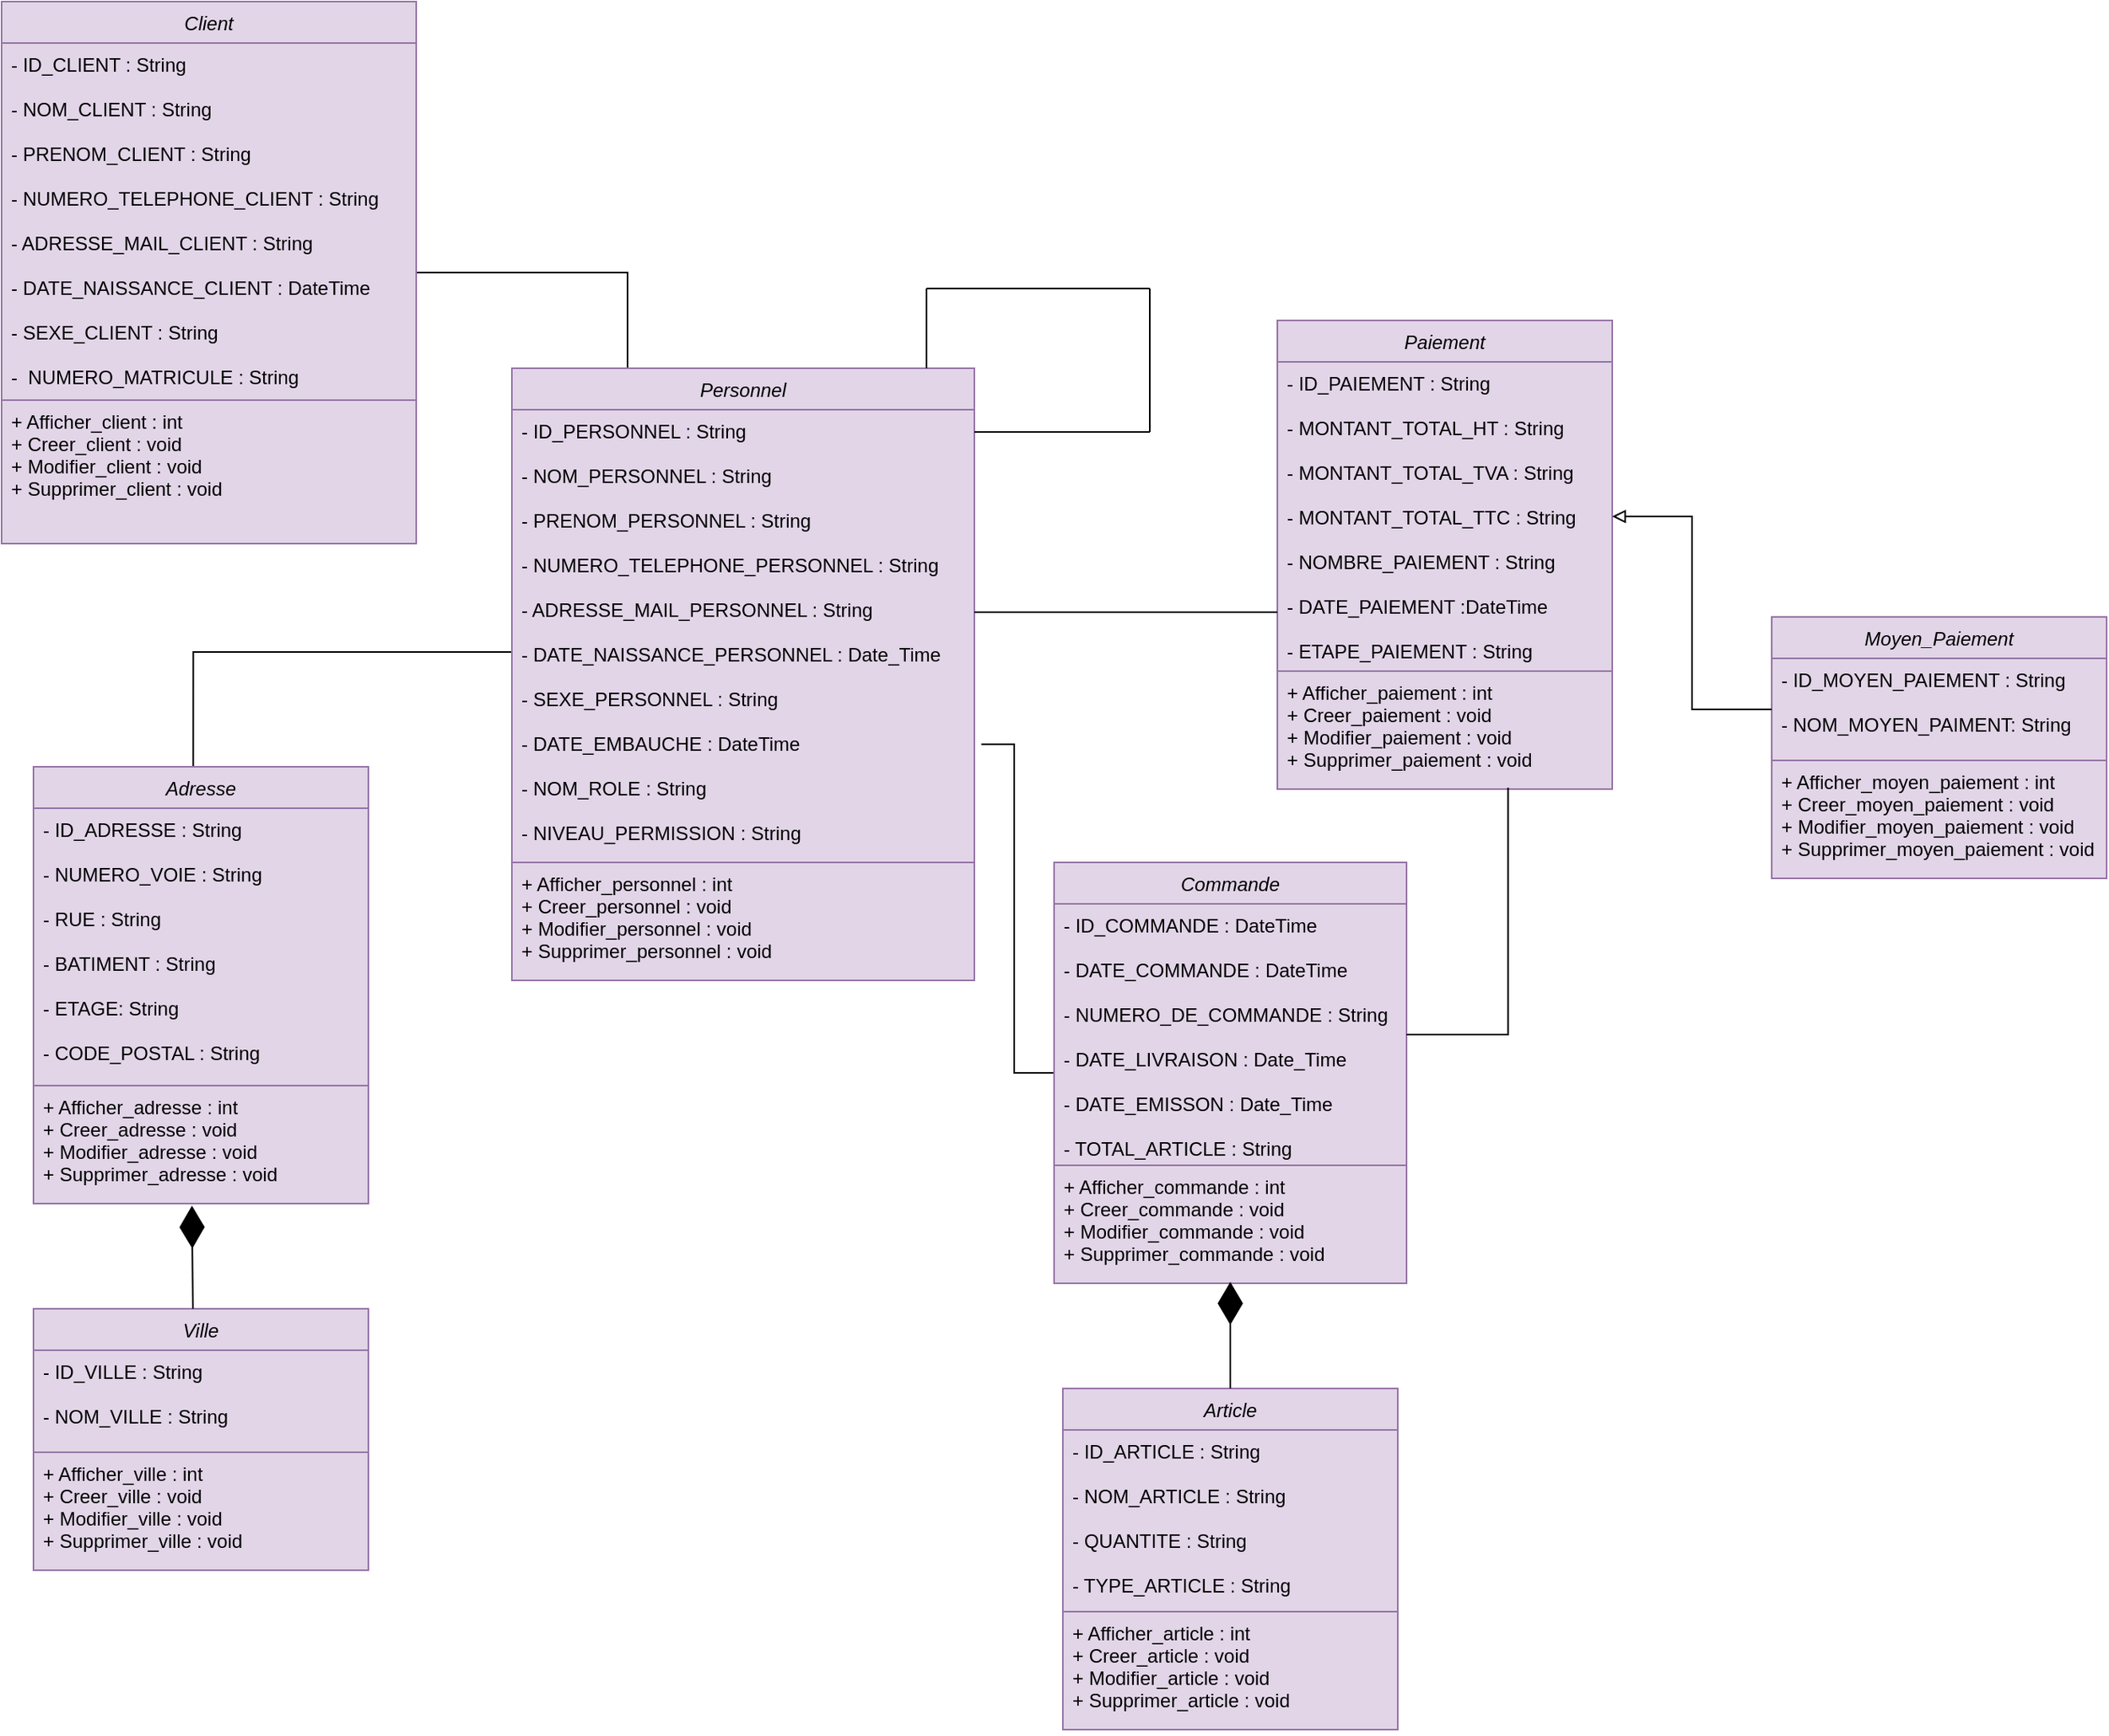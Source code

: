 <mxfile version="13.9.9" type="device"><diagram id="C5RBs43oDa-KdzZeNtuy" name="Page-1"><mxGraphModel dx="3730" dy="2367" grid="1" gridSize="10" guides="1" tooltips="1" connect="1" arrows="1" fold="1" page="1" pageScale="1" pageWidth="827" pageHeight="1169" math="0" shadow="0"><root><mxCell id="WIyWlLk6GJQsqaUBKTNV-0"/><mxCell id="WIyWlLk6GJQsqaUBKTNV-1" parent="WIyWlLk6GJQsqaUBKTNV-0"/><mxCell id="4dUDwxlywo7OU3uR-ZEg-53" style="edgeStyle=orthogonalEdgeStyle;rounded=0;orthogonalLoop=1;jettySize=auto;html=1;entryX=0.25;entryY=0;entryDx=0;entryDy=0;endArrow=none;endFill=0;" edge="1" parent="WIyWlLk6GJQsqaUBKTNV-1" source="zkfFHV4jXpPFQw0GAbJ--0" target="4dUDwxlywo7OU3uR-ZEg-13"><mxGeometry relative="1" as="geometry"/></mxCell><mxCell id="zkfFHV4jXpPFQw0GAbJ--0" value="Client" style="swimlane;fontStyle=2;align=center;verticalAlign=top;childLayout=stackLayout;horizontal=1;startSize=26;horizontalStack=0;resizeParent=1;resizeLast=0;collapsible=1;marginBottom=0;rounded=0;shadow=0;strokeWidth=1;fillColor=#e1d5e7;strokeColor=#9673a6;" parent="WIyWlLk6GJQsqaUBKTNV-1" vertex="1"><mxGeometry x="-1200" y="-970" width="260" height="340" as="geometry"><mxRectangle x="230" y="140" width="160" height="26" as="alternateBounds"/></mxGeometry></mxCell><mxCell id="zkfFHV4jXpPFQw0GAbJ--3" value="- ID_CLIENT : String&#10;&#10;- NOM_CLIENT : String&#10;&#10;- PRENOM_CLIENT : String&#10;&#10;- NUMERO_TELEPHONE_CLIENT : String&#10;&#10;- ADRESSE_MAIL_CLIENT : String&#10;&#10;- DATE_NAISSANCE_CLIENT : DateTime&#10;&#10;- SEXE_CLIENT : String&#10;&#10;-  NUMERO_MATRICULE : String" style="text;align=left;verticalAlign=top;spacingLeft=4;spacingRight=4;overflow=hidden;rotatable=0;points=[[0,0.5],[1,0.5]];portConstraint=eastwest;rounded=0;shadow=0;html=0;fillColor=#e1d5e7;strokeColor=#9673a6;" parent="zkfFHV4jXpPFQw0GAbJ--0" vertex="1"><mxGeometry y="26" width="260" height="224" as="geometry"/></mxCell><mxCell id="zkfFHV4jXpPFQw0GAbJ--4" value="" style="line;html=1;strokeWidth=1;align=left;verticalAlign=middle;spacingTop=-1;spacingLeft=3;spacingRight=3;rotatable=0;labelPosition=right;points=[];portConstraint=eastwest;" parent="zkfFHV4jXpPFQw0GAbJ--0" vertex="1"><mxGeometry y="250" width="260" as="geometry"/></mxCell><mxCell id="zkfFHV4jXpPFQw0GAbJ--5" value="+ Afficher_client : int&#10;+ Creer_client : void&#10;+ Modifier_client : void&#10;+ Supprimer_client : void&#10;&#10;" style="text;align=left;verticalAlign=top;spacingLeft=4;spacingRight=4;overflow=hidden;rotatable=0;points=[[0,0.5],[1,0.5]];portConstraint=eastwest;fillColor=#e1d5e7;strokeColor=#9673a6;" parent="zkfFHV4jXpPFQw0GAbJ--0" vertex="1"><mxGeometry y="250" width="260" height="90" as="geometry"/></mxCell><mxCell id="4dUDwxlywo7OU3uR-ZEg-61" style="edgeStyle=orthogonalEdgeStyle;rounded=0;orthogonalLoop=1;jettySize=auto;html=1;entryX=1.015;entryY=0.739;entryDx=0;entryDy=0;entryPerimeter=0;endArrow=none;endFill=0;" edge="1" parent="WIyWlLk6GJQsqaUBKTNV-1" source="4dUDwxlywo7OU3uR-ZEg-1" target="4dUDwxlywo7OU3uR-ZEg-16"><mxGeometry relative="1" as="geometry"/></mxCell><mxCell id="4dUDwxlywo7OU3uR-ZEg-1" value="Commande" style="swimlane;fontStyle=2;align=center;verticalAlign=top;childLayout=stackLayout;horizontal=1;startSize=26;horizontalStack=0;resizeParent=1;resizeLast=0;collapsible=1;marginBottom=0;rounded=0;shadow=0;strokeWidth=1;fillColor=#e1d5e7;strokeColor=#9673a6;" vertex="1" parent="WIyWlLk6GJQsqaUBKTNV-1"><mxGeometry x="-540" y="-430" width="221" height="264" as="geometry"><mxRectangle x="230" y="140" width="160" height="26" as="alternateBounds"/></mxGeometry></mxCell><mxCell id="4dUDwxlywo7OU3uR-ZEg-4" value="- ID_COMMANDE : DateTime&#10;&#10;- DATE_COMMANDE : DateTime&#10;&#10;- NUMERO_DE_COMMANDE : String&#10;&#10;- DATE_LIVRAISON : Date_Time&#10;&#10;- DATE_EMISSON : Date_Time&#10;&#10;- TOTAL_ARTICLE : String&#10;" style="text;align=left;verticalAlign=top;spacingLeft=4;spacingRight=4;overflow=hidden;rotatable=0;points=[[0,0.5],[1,0.5]];portConstraint=eastwest;rounded=0;shadow=0;html=0;fillColor=#e1d5e7;strokeColor=#9673a6;" vertex="1" parent="4dUDwxlywo7OU3uR-ZEg-1"><mxGeometry y="26" width="221" height="164" as="geometry"/></mxCell><mxCell id="4dUDwxlywo7OU3uR-ZEg-5" value="" style="line;html=1;strokeWidth=1;align=left;verticalAlign=middle;spacingTop=-1;spacingLeft=3;spacingRight=3;rotatable=0;labelPosition=right;points=[];portConstraint=eastwest;" vertex="1" parent="4dUDwxlywo7OU3uR-ZEg-1"><mxGeometry y="190" width="221" as="geometry"/></mxCell><mxCell id="4dUDwxlywo7OU3uR-ZEg-6" value="+ Afficher_commande : int&#10;+ Creer_commande : void&#10;+ Modifier_commande : void&#10;+ Supprimer_commande : void&#10;&#10;" style="text;align=left;verticalAlign=top;spacingLeft=4;spacingRight=4;overflow=hidden;rotatable=0;points=[[0,0.5],[1,0.5]];portConstraint=eastwest;fillColor=#e1d5e7;strokeColor=#9673a6;" vertex="1" parent="4dUDwxlywo7OU3uR-ZEg-1"><mxGeometry y="190" width="221" height="74" as="geometry"/></mxCell><mxCell id="4dUDwxlywo7OU3uR-ZEg-54" style="edgeStyle=orthogonalEdgeStyle;rounded=0;orthogonalLoop=1;jettySize=auto;html=1;endArrow=none;endFill=0;exitX=0.477;exitY=0.002;exitDx=0;exitDy=0;exitPerimeter=0;" edge="1" parent="WIyWlLk6GJQsqaUBKTNV-1" source="4dUDwxlywo7OU3uR-ZEg-7" target="4dUDwxlywo7OU3uR-ZEg-16"><mxGeometry relative="1" as="geometry"><Array as="points"><mxPoint x="-1080" y="-562"/></Array></mxGeometry></mxCell><mxCell id="4dUDwxlywo7OU3uR-ZEg-7" value="Adresse" style="swimlane;fontStyle=2;align=center;verticalAlign=top;childLayout=stackLayout;horizontal=1;startSize=26;horizontalStack=0;resizeParent=1;resizeLast=0;collapsible=1;marginBottom=0;rounded=0;shadow=0;strokeWidth=1;fillColor=#e1d5e7;strokeColor=#9673a6;" vertex="1" parent="WIyWlLk6GJQsqaUBKTNV-1"><mxGeometry x="-1180" y="-490" width="210" height="274" as="geometry"><mxRectangle x="230" y="140" width="160" height="26" as="alternateBounds"/></mxGeometry></mxCell><mxCell id="4dUDwxlywo7OU3uR-ZEg-10" value="- ID_ADRESSE : String&#10;&#10;- NUMERO_VOIE : String&#10;&#10;- RUE : String&#10;&#10;- BATIMENT : String&#10;&#10;- ETAGE: String&#10;&#10;- CODE_POSTAL : String&#10;" style="text;align=left;verticalAlign=top;spacingLeft=4;spacingRight=4;overflow=hidden;rotatable=0;points=[[0,0.5],[1,0.5]];portConstraint=eastwest;rounded=0;shadow=0;html=0;fillColor=#e1d5e7;strokeColor=#9673a6;" vertex="1" parent="4dUDwxlywo7OU3uR-ZEg-7"><mxGeometry y="26" width="210" height="174" as="geometry"/></mxCell><mxCell id="4dUDwxlywo7OU3uR-ZEg-11" value="" style="line;html=1;strokeWidth=1;align=left;verticalAlign=middle;spacingTop=-1;spacingLeft=3;spacingRight=3;rotatable=0;labelPosition=right;points=[];portConstraint=eastwest;" vertex="1" parent="4dUDwxlywo7OU3uR-ZEg-7"><mxGeometry y="200" width="210" as="geometry"/></mxCell><mxCell id="4dUDwxlywo7OU3uR-ZEg-12" value="+ Afficher_adresse : int&#10;+ Creer_adresse : void&#10;+ Modifier_adresse : void&#10;+ Supprimer_adresse : void&#10;&#10;" style="text;align=left;verticalAlign=top;spacingLeft=4;spacingRight=4;overflow=hidden;rotatable=0;points=[[0,0.5],[1,0.5]];portConstraint=eastwest;fillColor=#e1d5e7;strokeColor=#9673a6;" vertex="1" parent="4dUDwxlywo7OU3uR-ZEg-7"><mxGeometry y="200" width="210" height="74" as="geometry"/></mxCell><mxCell id="4dUDwxlywo7OU3uR-ZEg-13" value="Personnel" style="swimlane;fontStyle=2;align=center;verticalAlign=top;childLayout=stackLayout;horizontal=1;startSize=26;horizontalStack=0;resizeParent=1;resizeLast=0;collapsible=1;marginBottom=0;rounded=0;shadow=0;strokeWidth=1;fillColor=#e1d5e7;strokeColor=#9673a6;" vertex="1" parent="WIyWlLk6GJQsqaUBKTNV-1"><mxGeometry x="-880" y="-740" width="290" height="384" as="geometry"><mxRectangle x="230" y="140" width="160" height="26" as="alternateBounds"/></mxGeometry></mxCell><mxCell id="4dUDwxlywo7OU3uR-ZEg-16" value="- ID_PERSONNEL : String&#10;&#10;- NOM_PERSONNEL : String&#10;&#10;- PRENOM_PERSONNEL : String&#10;&#10;- NUMERO_TELEPHONE_PERSONNEL : String&#10;&#10;- ADRESSE_MAIL_PERSONNEL : String&#10;&#10;- DATE_NAISSANCE_PERSONNEL : Date_Time&#10;&#10;- SEXE_PERSONNEL : String&#10;&#10;- DATE_EMBAUCHE : DateTime&#10;&#10;- NOM_ROLE : String&#10;&#10;- NIVEAU_PERMISSION : String&#10;&#10; " style="text;align=left;verticalAlign=top;spacingLeft=4;spacingRight=4;overflow=hidden;rotatable=0;points=[[0,0.5],[1,0.5]];portConstraint=eastwest;rounded=0;shadow=0;html=0;fillColor=#e1d5e7;strokeColor=#9673a6;" vertex="1" parent="4dUDwxlywo7OU3uR-ZEg-13"><mxGeometry y="26" width="290" height="284" as="geometry"/></mxCell><mxCell id="4dUDwxlywo7OU3uR-ZEg-17" value="" style="line;html=1;strokeWidth=1;align=left;verticalAlign=middle;spacingTop=-1;spacingLeft=3;spacingRight=3;rotatable=0;labelPosition=right;points=[];portConstraint=eastwest;" vertex="1" parent="4dUDwxlywo7OU3uR-ZEg-13"><mxGeometry y="310" width="290" as="geometry"/></mxCell><mxCell id="4dUDwxlywo7OU3uR-ZEg-18" value="+ Afficher_personnel : int&#10;+ Creer_personnel : void&#10;+ Modifier_personnel : void&#10;+ Supprimer_personnel : void&#10;&#10;" style="text;align=left;verticalAlign=top;spacingLeft=4;spacingRight=4;overflow=hidden;rotatable=0;points=[[0,0.5],[1,0.5]];portConstraint=eastwest;fillColor=#e1d5e7;strokeColor=#9673a6;" vertex="1" parent="4dUDwxlywo7OU3uR-ZEg-13"><mxGeometry y="310" width="290" height="74" as="geometry"/></mxCell><mxCell id="4dUDwxlywo7OU3uR-ZEg-19" value="Ville" style="swimlane;fontStyle=2;align=center;verticalAlign=top;childLayout=stackLayout;horizontal=1;startSize=26;horizontalStack=0;resizeParent=1;resizeLast=0;collapsible=1;marginBottom=0;rounded=0;shadow=0;strokeWidth=1;fillColor=#e1d5e7;strokeColor=#9673a6;" vertex="1" parent="WIyWlLk6GJQsqaUBKTNV-1"><mxGeometry x="-1180" y="-150" width="210" height="164" as="geometry"><mxRectangle x="230" y="140" width="160" height="26" as="alternateBounds"/></mxGeometry></mxCell><mxCell id="4dUDwxlywo7OU3uR-ZEg-20" value="- ID_VILLE : String&#10;&#10;- NOM_VILLE : String&#10;" style="text;align=left;verticalAlign=top;spacingLeft=4;spacingRight=4;overflow=hidden;rotatable=0;points=[[0,0.5],[1,0.5]];portConstraint=eastwest;rounded=0;shadow=0;html=0;fillColor=#e1d5e7;strokeColor=#9673a6;" vertex="1" parent="4dUDwxlywo7OU3uR-ZEg-19"><mxGeometry y="26" width="210" height="64" as="geometry"/></mxCell><mxCell id="4dUDwxlywo7OU3uR-ZEg-21" value="" style="line;html=1;strokeWidth=1;align=left;verticalAlign=middle;spacingTop=-1;spacingLeft=3;spacingRight=3;rotatable=0;labelPosition=right;points=[];portConstraint=eastwest;" vertex="1" parent="4dUDwxlywo7OU3uR-ZEg-19"><mxGeometry y="90" width="210" as="geometry"/></mxCell><mxCell id="4dUDwxlywo7OU3uR-ZEg-22" value="+ Afficher_ville : int&#10;+ Creer_ville : void&#10;+ Modifier_ville : void&#10;+ Supprimer_ville : void&#10;&#10;" style="text;align=left;verticalAlign=top;spacingLeft=4;spacingRight=4;overflow=hidden;rotatable=0;points=[[0,0.5],[1,0.5]];portConstraint=eastwest;fillColor=#e1d5e7;strokeColor=#9673a6;" vertex="1" parent="4dUDwxlywo7OU3uR-ZEg-19"><mxGeometry y="90" width="210" height="74" as="geometry"/></mxCell><mxCell id="4dUDwxlywo7OU3uR-ZEg-23" value="Article" style="swimlane;fontStyle=2;align=center;verticalAlign=top;childLayout=stackLayout;horizontal=1;startSize=26;horizontalStack=0;resizeParent=1;resizeLast=0;collapsible=1;marginBottom=0;rounded=0;shadow=0;strokeWidth=1;fillColor=#e1d5e7;strokeColor=#9673a6;" vertex="1" parent="WIyWlLk6GJQsqaUBKTNV-1"><mxGeometry x="-534.5" y="-100" width="210" height="214" as="geometry"><mxRectangle x="230" y="140" width="160" height="26" as="alternateBounds"/></mxGeometry></mxCell><mxCell id="4dUDwxlywo7OU3uR-ZEg-24" value="- ID_ARTICLE : String&#10;&#10;- NOM_ARTICLE : String&#10;&#10;- QUANTITE : String&#10;&#10;- TYPE_ARTICLE : String&#10;" style="text;align=left;verticalAlign=top;spacingLeft=4;spacingRight=4;overflow=hidden;rotatable=0;points=[[0,0.5],[1,0.5]];portConstraint=eastwest;rounded=0;shadow=0;html=0;fillColor=#e1d5e7;strokeColor=#9673a6;" vertex="1" parent="4dUDwxlywo7OU3uR-ZEg-23"><mxGeometry y="26" width="210" height="114" as="geometry"/></mxCell><mxCell id="4dUDwxlywo7OU3uR-ZEg-25" value="" style="line;html=1;strokeWidth=1;align=left;verticalAlign=middle;spacingTop=-1;spacingLeft=3;spacingRight=3;rotatable=0;labelPosition=right;points=[];portConstraint=eastwest;" vertex="1" parent="4dUDwxlywo7OU3uR-ZEg-23"><mxGeometry y="140" width="210" as="geometry"/></mxCell><mxCell id="4dUDwxlywo7OU3uR-ZEg-26" value="+ Afficher_article : int&#10;+ Creer_article : void&#10;+ Modifier_article : void&#10;+ Supprimer_article : void&#10;&#10;" style="text;align=left;verticalAlign=top;spacingLeft=4;spacingRight=4;overflow=hidden;rotatable=0;points=[[0,0.5],[1,0.5]];portConstraint=eastwest;fillColor=#e1d5e7;strokeColor=#9673a6;" vertex="1" parent="4dUDwxlywo7OU3uR-ZEg-23"><mxGeometry y="140" width="210" height="74" as="geometry"/></mxCell><mxCell id="4dUDwxlywo7OU3uR-ZEg-27" value="Paiement" style="swimlane;fontStyle=2;align=center;verticalAlign=top;childLayout=stackLayout;horizontal=1;startSize=26;horizontalStack=0;resizeParent=1;resizeLast=0;collapsible=1;marginBottom=0;rounded=0;shadow=0;strokeWidth=1;fillColor=#e1d5e7;strokeColor=#9673a6;" vertex="1" parent="WIyWlLk6GJQsqaUBKTNV-1"><mxGeometry x="-400" y="-770" width="210" height="294" as="geometry"><mxRectangle x="230" y="140" width="160" height="26" as="alternateBounds"/></mxGeometry></mxCell><mxCell id="4dUDwxlywo7OU3uR-ZEg-28" value="- ID_PAIEMENT : String&#10;&#10;- MONTANT_TOTAL_HT : String&#10;&#10;- MONTANT_TOTAL_TVA : String&#10;&#10;- MONTANT_TOTAL_TTC : String&#10;&#10;- NOMBRE_PAIEMENT : String&#10;&#10;- DATE_PAIEMENT :DateTime&#10;&#10;- ETAPE_PAIEMENT : String&#10;" style="text;align=left;verticalAlign=top;spacingLeft=4;spacingRight=4;overflow=hidden;rotatable=0;points=[[0,0.5],[1,0.5]];portConstraint=eastwest;rounded=0;shadow=0;html=0;fillColor=#e1d5e7;strokeColor=#9673a6;" vertex="1" parent="4dUDwxlywo7OU3uR-ZEg-27"><mxGeometry y="26" width="210" height="194" as="geometry"/></mxCell><mxCell id="4dUDwxlywo7OU3uR-ZEg-29" value="" style="line;html=1;strokeWidth=1;align=left;verticalAlign=middle;spacingTop=-1;spacingLeft=3;spacingRight=3;rotatable=0;labelPosition=right;points=[];portConstraint=eastwest;" vertex="1" parent="4dUDwxlywo7OU3uR-ZEg-27"><mxGeometry y="220" width="210" as="geometry"/></mxCell><mxCell id="4dUDwxlywo7OU3uR-ZEg-30" value="+ Afficher_paiement : int&#10;+ Creer_paiement : void&#10;+ Modifier_paiement : void&#10;+ Supprimer_paiement : void&#10;&#10;" style="text;align=left;verticalAlign=top;spacingLeft=4;spacingRight=4;overflow=hidden;rotatable=0;points=[[0,0.5],[1,0.5]];portConstraint=eastwest;fillColor=#e1d5e7;strokeColor=#9673a6;" vertex="1" parent="4dUDwxlywo7OU3uR-ZEg-27"><mxGeometry y="220" width="210" height="74" as="geometry"/></mxCell><mxCell id="4dUDwxlywo7OU3uR-ZEg-31" value="Moyen_Paiement" style="swimlane;fontStyle=2;align=center;verticalAlign=top;childLayout=stackLayout;horizontal=1;startSize=26;horizontalStack=0;resizeParent=1;resizeLast=0;collapsible=1;marginBottom=0;rounded=0;shadow=0;strokeWidth=1;fillColor=#e1d5e7;strokeColor=#9673a6;" vertex="1" parent="WIyWlLk6GJQsqaUBKTNV-1"><mxGeometry x="-90" y="-584" width="210" height="164" as="geometry"><mxRectangle x="-90" y="-584" width="160" height="26" as="alternateBounds"/></mxGeometry></mxCell><mxCell id="4dUDwxlywo7OU3uR-ZEg-32" value="- ID_MOYEN_PAIEMENT : String&#10;&#10;- NOM_MOYEN_PAIMENT: String&#10;&#10; &#10;" style="text;align=left;verticalAlign=top;spacingLeft=4;spacingRight=4;overflow=hidden;rotatable=0;points=[[0,0.5],[1,0.5]];portConstraint=eastwest;rounded=0;shadow=0;html=0;fillColor=#e1d5e7;strokeColor=#9673a6;" vertex="1" parent="4dUDwxlywo7OU3uR-ZEg-31"><mxGeometry y="26" width="210" height="64" as="geometry"/></mxCell><mxCell id="4dUDwxlywo7OU3uR-ZEg-33" value="" style="line;html=1;strokeWidth=1;align=left;verticalAlign=middle;spacingTop=-1;spacingLeft=3;spacingRight=3;rotatable=0;labelPosition=right;points=[];portConstraint=eastwest;" vertex="1" parent="4dUDwxlywo7OU3uR-ZEg-31"><mxGeometry y="90" width="210" as="geometry"/></mxCell><mxCell id="4dUDwxlywo7OU3uR-ZEg-34" value="+ Afficher_moyen_paiement : int&#10;+ Creer_moyen_paiement : void&#10;+ Modifier_moyen_paiement : void&#10;+ Supprimer_moyen_paiement : void&#10;&#10;" style="text;align=left;verticalAlign=top;spacingLeft=4;spacingRight=4;overflow=hidden;rotatable=0;points=[[0,0.5],[1,0.5]];portConstraint=eastwest;fillColor=#e1d5e7;strokeColor=#9673a6;" vertex="1" parent="4dUDwxlywo7OU3uR-ZEg-31"><mxGeometry y="90" width="210" height="74" as="geometry"/></mxCell><mxCell id="4dUDwxlywo7OU3uR-ZEg-46" value="" style="endArrow=none;html=1;" edge="1" parent="WIyWlLk6GJQsqaUBKTNV-1"><mxGeometry width="50" height="50" relative="1" as="geometry"><mxPoint x="-590" y="-700" as="sourcePoint"/><mxPoint x="-480" y="-700" as="targetPoint"/></mxGeometry></mxCell><mxCell id="4dUDwxlywo7OU3uR-ZEg-47" value="" style="endArrow=none;html=1;" edge="1" parent="WIyWlLk6GJQsqaUBKTNV-1"><mxGeometry width="50" height="50" relative="1" as="geometry"><mxPoint x="-480" y="-700" as="sourcePoint"/><mxPoint x="-480" y="-790" as="targetPoint"/></mxGeometry></mxCell><mxCell id="4dUDwxlywo7OU3uR-ZEg-48" value="" style="endArrow=none;html=1;" edge="1" parent="WIyWlLk6GJQsqaUBKTNV-1"><mxGeometry width="50" height="50" relative="1" as="geometry"><mxPoint x="-620" y="-740" as="sourcePoint"/><mxPoint x="-620" y="-790" as="targetPoint"/></mxGeometry></mxCell><mxCell id="4dUDwxlywo7OU3uR-ZEg-49" value="" style="endArrow=none;html=1;" edge="1" parent="WIyWlLk6GJQsqaUBKTNV-1"><mxGeometry width="50" height="50" relative="1" as="geometry"><mxPoint x="-620" y="-790" as="sourcePoint"/><mxPoint x="-480" y="-790" as="targetPoint"/></mxGeometry></mxCell><mxCell id="4dUDwxlywo7OU3uR-ZEg-52" value="" style="endArrow=diamondThin;endFill=1;endSize=24;html=1;exitX=0.476;exitY=0;exitDx=0;exitDy=0;exitPerimeter=0;entryX=0.473;entryY=1.018;entryDx=0;entryDy=0;entryPerimeter=0;" edge="1" parent="WIyWlLk6GJQsqaUBKTNV-1" source="4dUDwxlywo7OU3uR-ZEg-19" target="4dUDwxlywo7OU3uR-ZEg-12"><mxGeometry width="160" relative="1" as="geometry"><mxPoint x="-1130" y="-150" as="sourcePoint"/><mxPoint x="-1080" y="-210" as="targetPoint"/></mxGeometry></mxCell><mxCell id="4dUDwxlywo7OU3uR-ZEg-60" value="" style="endArrow=diamondThin;endFill=1;endSize=24;html=1;exitX=0.5;exitY=0;exitDx=0;exitDy=0;entryX=0.5;entryY=0.989;entryDx=0;entryDy=0;entryPerimeter=0;" edge="1" parent="WIyWlLk6GJQsqaUBKTNV-1" source="4dUDwxlywo7OU3uR-ZEg-23" target="4dUDwxlywo7OU3uR-ZEg-6"><mxGeometry width="160" relative="1" as="geometry"><mxPoint x="-792.5" y="10" as="sourcePoint"/><mxPoint x="-792.46" y="-100" as="targetPoint"/></mxGeometry></mxCell><mxCell id="4dUDwxlywo7OU3uR-ZEg-65" style="edgeStyle=orthogonalEdgeStyle;rounded=0;orthogonalLoop=1;jettySize=auto;html=1;endArrow=none;endFill=0;" edge="1" parent="WIyWlLk6GJQsqaUBKTNV-1" source="4dUDwxlywo7OU3uR-ZEg-16" target="4dUDwxlywo7OU3uR-ZEg-28"><mxGeometry relative="1" as="geometry"><Array as="points"><mxPoint x="-530" y="-587"/><mxPoint x="-530" y="-587"/></Array></mxGeometry></mxCell><mxCell id="4dUDwxlywo7OU3uR-ZEg-67" style="edgeStyle=orthogonalEdgeStyle;rounded=0;orthogonalLoop=1;jettySize=auto;html=1;entryX=1;entryY=0.5;entryDx=0;entryDy=0;endArrow=block;endFill=0;" edge="1" parent="WIyWlLk6GJQsqaUBKTNV-1" source="4dUDwxlywo7OU3uR-ZEg-32" target="4dUDwxlywo7OU3uR-ZEg-28"><mxGeometry relative="1" as="geometry"/></mxCell><mxCell id="4dUDwxlywo7OU3uR-ZEg-68" style="edgeStyle=orthogonalEdgeStyle;rounded=0;orthogonalLoop=1;jettySize=auto;html=1;entryX=0.689;entryY=0.989;entryDx=0;entryDy=0;entryPerimeter=0;endArrow=none;endFill=0;" edge="1" parent="WIyWlLk6GJQsqaUBKTNV-1" source="4dUDwxlywo7OU3uR-ZEg-4" target="4dUDwxlywo7OU3uR-ZEg-30"><mxGeometry relative="1" as="geometry"><Array as="points"><mxPoint x="-255" y="-322"/></Array></mxGeometry></mxCell></root></mxGraphModel></diagram></mxfile>